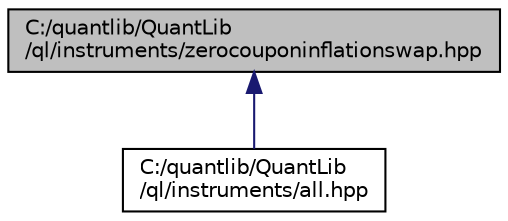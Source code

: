 digraph "C:/quantlib/QuantLib/ql/instruments/zerocouponinflationswap.hpp"
{
  edge [fontname="Helvetica",fontsize="10",labelfontname="Helvetica",labelfontsize="10"];
  node [fontname="Helvetica",fontsize="10",shape=record];
  Node1 [label="C:/quantlib/QuantLib\l/ql/instruments/zerocouponinflationswap.hpp",height=0.2,width=0.4,color="black", fillcolor="grey75", style="filled", fontcolor="black"];
  Node1 -> Node2 [dir="back",color="midnightblue",fontsize="10",style="solid"];
  Node2 [label="C:/quantlib/QuantLib\l/ql/instruments/all.hpp",height=0.2,width=0.4,color="black", fillcolor="white", style="filled",URL="$all_8hpp_source.html"];
}
